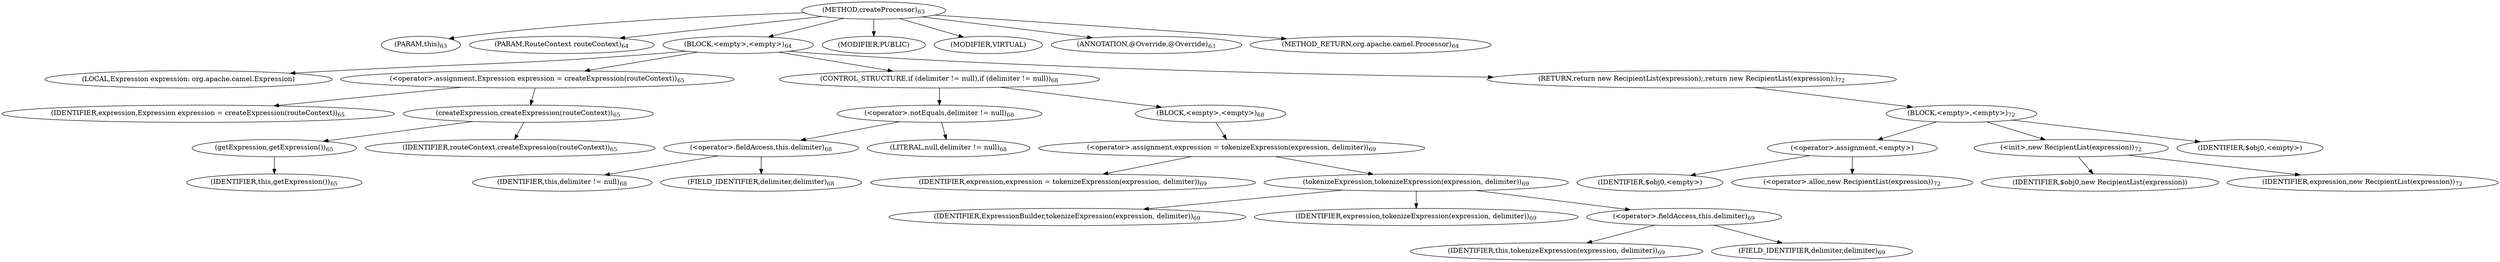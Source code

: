 digraph "createProcessor" {  
"69" [label = <(METHOD,createProcessor)<SUB>63</SUB>> ]
"10" [label = <(PARAM,this)<SUB>63</SUB>> ]
"70" [label = <(PARAM,RouteContext routeContext)<SUB>64</SUB>> ]
"71" [label = <(BLOCK,&lt;empty&gt;,&lt;empty&gt;)<SUB>64</SUB>> ]
"72" [label = <(LOCAL,Expression expression: org.apache.camel.Expression)> ]
"73" [label = <(&lt;operator&gt;.assignment,Expression expression = createExpression(routeContext))<SUB>65</SUB>> ]
"74" [label = <(IDENTIFIER,expression,Expression expression = createExpression(routeContext))<SUB>65</SUB>> ]
"75" [label = <(createExpression,createExpression(routeContext))<SUB>65</SUB>> ]
"76" [label = <(getExpression,getExpression())<SUB>65</SUB>> ]
"9" [label = <(IDENTIFIER,this,getExpression())<SUB>65</SUB>> ]
"77" [label = <(IDENTIFIER,routeContext,createExpression(routeContext))<SUB>65</SUB>> ]
"78" [label = <(CONTROL_STRUCTURE,if (delimiter != null),if (delimiter != null))<SUB>68</SUB>> ]
"79" [label = <(&lt;operator&gt;.notEquals,delimiter != null)<SUB>68</SUB>> ]
"80" [label = <(&lt;operator&gt;.fieldAccess,this.delimiter)<SUB>68</SUB>> ]
"81" [label = <(IDENTIFIER,this,delimiter != null)<SUB>68</SUB>> ]
"82" [label = <(FIELD_IDENTIFIER,delimiter,delimiter)<SUB>68</SUB>> ]
"83" [label = <(LITERAL,null,delimiter != null)<SUB>68</SUB>> ]
"84" [label = <(BLOCK,&lt;empty&gt;,&lt;empty&gt;)<SUB>68</SUB>> ]
"85" [label = <(&lt;operator&gt;.assignment,expression = tokenizeExpression(expression, delimiter))<SUB>69</SUB>> ]
"86" [label = <(IDENTIFIER,expression,expression = tokenizeExpression(expression, delimiter))<SUB>69</SUB>> ]
"87" [label = <(tokenizeExpression,tokenizeExpression(expression, delimiter))<SUB>69</SUB>> ]
"88" [label = <(IDENTIFIER,ExpressionBuilder,tokenizeExpression(expression, delimiter))<SUB>69</SUB>> ]
"89" [label = <(IDENTIFIER,expression,tokenizeExpression(expression, delimiter))<SUB>69</SUB>> ]
"90" [label = <(&lt;operator&gt;.fieldAccess,this.delimiter)<SUB>69</SUB>> ]
"91" [label = <(IDENTIFIER,this,tokenizeExpression(expression, delimiter))<SUB>69</SUB>> ]
"92" [label = <(FIELD_IDENTIFIER,delimiter,delimiter)<SUB>69</SUB>> ]
"93" [label = <(RETURN,return new RecipientList(expression);,return new RecipientList(expression);)<SUB>72</SUB>> ]
"94" [label = <(BLOCK,&lt;empty&gt;,&lt;empty&gt;)<SUB>72</SUB>> ]
"95" [label = <(&lt;operator&gt;.assignment,&lt;empty&gt;)> ]
"96" [label = <(IDENTIFIER,$obj0,&lt;empty&gt;)> ]
"97" [label = <(&lt;operator&gt;.alloc,new RecipientList(expression))<SUB>72</SUB>> ]
"98" [label = <(&lt;init&gt;,new RecipientList(expression))<SUB>72</SUB>> ]
"99" [label = <(IDENTIFIER,$obj0,new RecipientList(expression))> ]
"100" [label = <(IDENTIFIER,expression,new RecipientList(expression))<SUB>72</SUB>> ]
"101" [label = <(IDENTIFIER,$obj0,&lt;empty&gt;)> ]
"102" [label = <(MODIFIER,PUBLIC)> ]
"103" [label = <(MODIFIER,VIRTUAL)> ]
"104" [label = <(ANNOTATION,@Override,@Override)<SUB>63</SUB>> ]
"105" [label = <(METHOD_RETURN,org.apache.camel.Processor)<SUB>64</SUB>> ]
  "69" -> "10" 
  "69" -> "70" 
  "69" -> "71" 
  "69" -> "102" 
  "69" -> "103" 
  "69" -> "104" 
  "69" -> "105" 
  "71" -> "72" 
  "71" -> "73" 
  "71" -> "78" 
  "71" -> "93" 
  "73" -> "74" 
  "73" -> "75" 
  "75" -> "76" 
  "75" -> "77" 
  "76" -> "9" 
  "78" -> "79" 
  "78" -> "84" 
  "79" -> "80" 
  "79" -> "83" 
  "80" -> "81" 
  "80" -> "82" 
  "84" -> "85" 
  "85" -> "86" 
  "85" -> "87" 
  "87" -> "88" 
  "87" -> "89" 
  "87" -> "90" 
  "90" -> "91" 
  "90" -> "92" 
  "93" -> "94" 
  "94" -> "95" 
  "94" -> "98" 
  "94" -> "101" 
  "95" -> "96" 
  "95" -> "97" 
  "98" -> "99" 
  "98" -> "100" 
}

